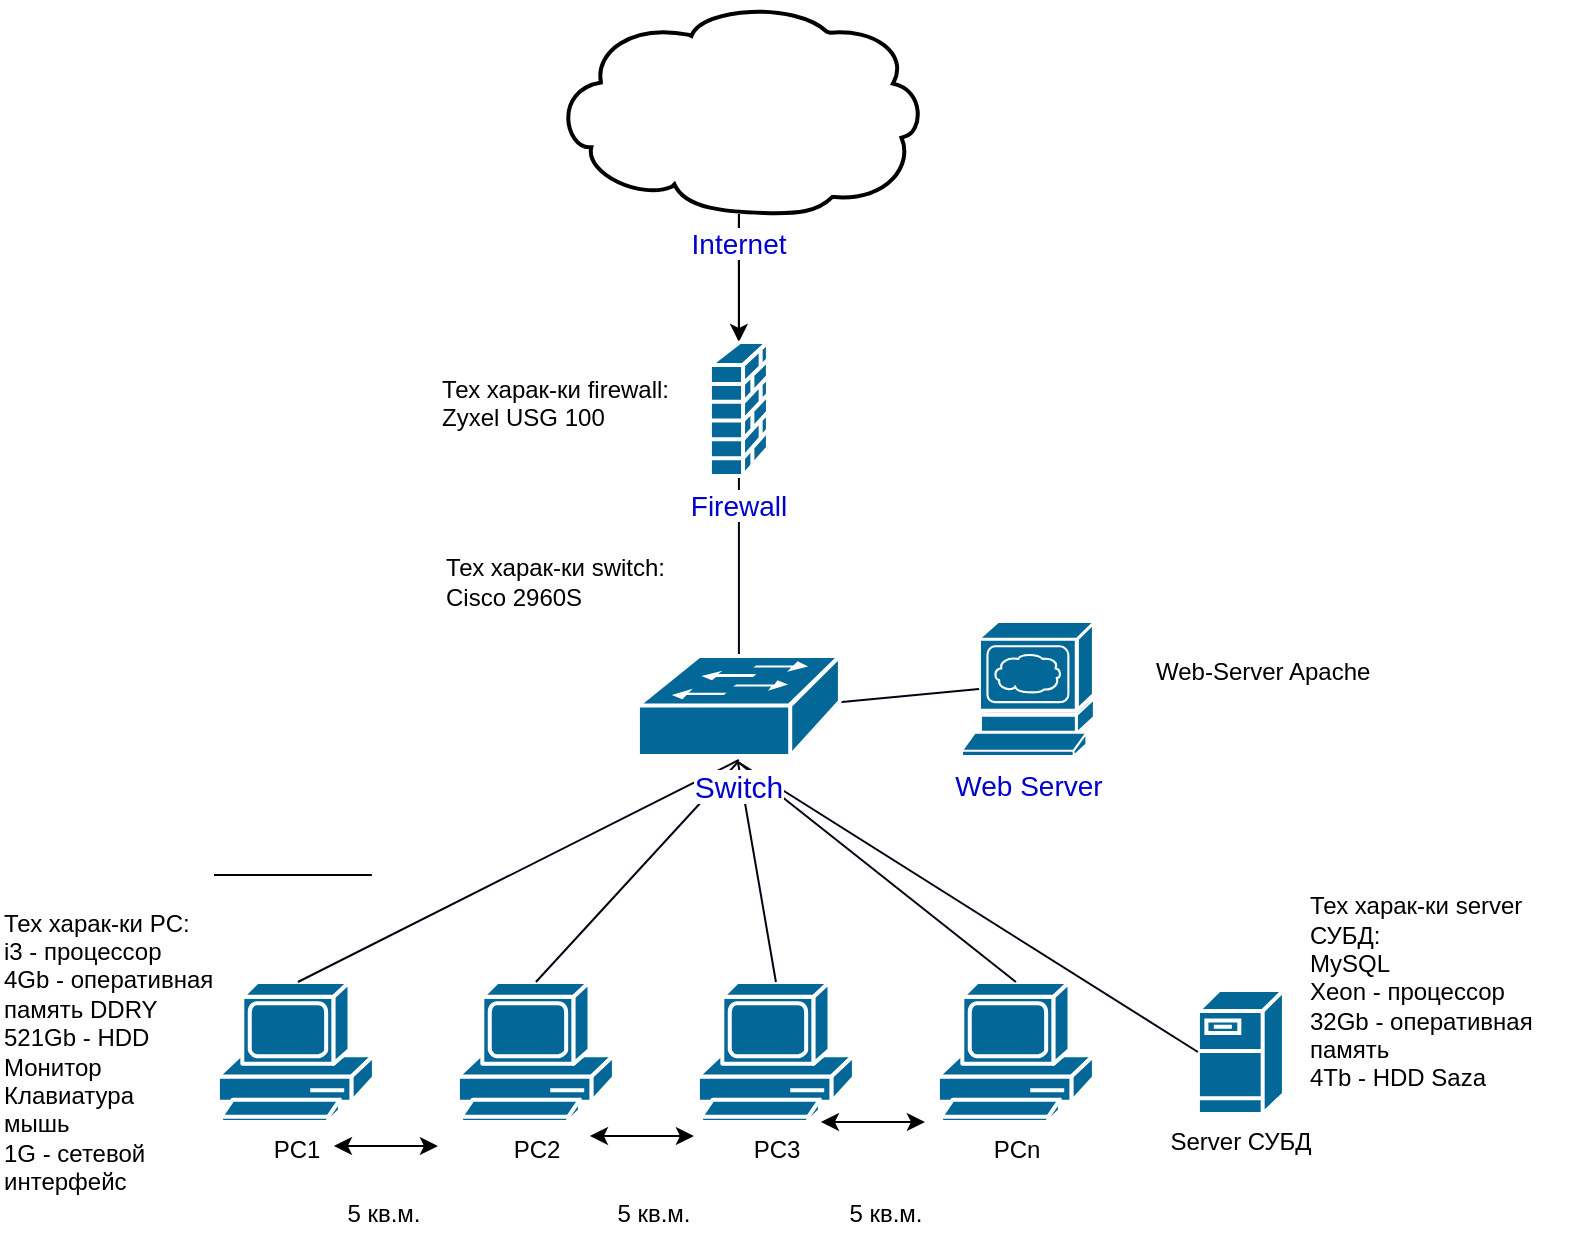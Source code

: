 <mxfile version="24.0.0" type="device">
  <diagram name="Страница — 1" id="ma9jhfZ0Xb6RExBvwSMY">
    <mxGraphModel dx="1477" dy="814" grid="0" gridSize="10" guides="1" tooltips="1" connect="1" arrows="1" fold="1" page="1" pageScale="1" pageWidth="827" pageHeight="1169" math="0" shadow="0">
      <root>
        <mxCell id="0" />
        <mxCell id="1" parent="0" />
        <mxCell id="TTlT76z5eUtwWZcc2Pny-13" value="" style="endArrow=none;html=1;rounded=0;exitX=0.5;exitY=0;exitDx=0;exitDy=0;exitPerimeter=0;strokeColor=#020312;" parent="1" target="TTlT76z5eUtwWZcc2Pny-16" edge="1">
          <mxGeometry width="50" height="50" relative="1" as="geometry">
            <mxPoint x="393.46" y="636" as="sourcePoint" />
            <mxPoint x="462.96" y="666" as="targetPoint" />
          </mxGeometry>
        </mxCell>
        <mxCell id="TTlT76z5eUtwWZcc2Pny-2" value="PC1" style="shape=mxgraph.cisco.computers_and_peripherals.pc;sketch=0;html=1;pointerEvents=1;dashed=0;fillColor=#036897;strokeColor=#ffffff;strokeWidth=2;verticalLabelPosition=bottom;verticalAlign=top;align=center;outlineConnect=0;" parent="1" vertex="1">
          <mxGeometry x="132.96" y="796" width="78" height="70" as="geometry" />
        </mxCell>
        <mxCell id="TTlT76z5eUtwWZcc2Pny-3" value="PC2" style="shape=mxgraph.cisco.computers_and_peripherals.pc;sketch=0;html=1;pointerEvents=1;dashed=0;fillColor=#036897;strokeColor=#ffffff;strokeWidth=2;verticalLabelPosition=bottom;verticalAlign=top;align=center;outlineConnect=0;" parent="1" vertex="1">
          <mxGeometry x="252.96" y="796" width="78" height="70" as="geometry" />
        </mxCell>
        <mxCell id="TTlT76z5eUtwWZcc2Pny-4" value="PC3" style="shape=mxgraph.cisco.computers_and_peripherals.pc;sketch=0;html=1;pointerEvents=1;dashed=0;fillColor=#036897;strokeColor=#ffffff;strokeWidth=2;verticalLabelPosition=bottom;verticalAlign=top;align=center;outlineConnect=0;" parent="1" vertex="1">
          <mxGeometry x="372.96" y="796" width="78" height="70" as="geometry" />
        </mxCell>
        <mxCell id="TTlT76z5eUtwWZcc2Pny-5" value="PCn" style="shape=mxgraph.cisco.computers_and_peripherals.pc;sketch=0;html=1;pointerEvents=1;dashed=0;fillColor=#036897;strokeColor=#ffffff;strokeWidth=2;verticalLabelPosition=bottom;verticalAlign=top;align=center;outlineConnect=0;" parent="1" vertex="1">
          <mxGeometry x="492.96" y="796" width="78" height="70" as="geometry" />
        </mxCell>
        <mxCell id="TTlT76z5eUtwWZcc2Pny-7" value="Server СУБД" style="shape=mxgraph.cisco.servers.fileserver;sketch=0;html=1;pointerEvents=1;dashed=0;fillColor=#036897;strokeColor=#ffffff;strokeWidth=2;verticalLabelPosition=bottom;verticalAlign=top;align=center;outlineConnect=0;" parent="1" vertex="1">
          <mxGeometry x="622.96" y="800" width="43" height="62" as="geometry" />
        </mxCell>
        <mxCell id="TTlT76z5eUtwWZcc2Pny-8" value="" style="endArrow=none;html=1;rounded=0;entryX=0.5;entryY=0.98;entryDx=0;entryDy=0;entryPerimeter=0;strokeColor=#020312;" parent="1" edge="1">
          <mxGeometry width="50" height="50" relative="1" as="geometry">
            <mxPoint x="172.96" y="796" as="sourcePoint" />
            <mxPoint x="393.46" y="685" as="targetPoint" />
          </mxGeometry>
        </mxCell>
        <mxCell id="TTlT76z5eUtwWZcc2Pny-9" value="" style="endArrow=none;html=1;rounded=0;exitX=0.5;exitY=0;exitDx=0;exitDy=0;exitPerimeter=0;strokeColor=#020312;" parent="1" source="TTlT76z5eUtwWZcc2Pny-3" edge="1">
          <mxGeometry width="50" height="50" relative="1" as="geometry">
            <mxPoint x="182.96" y="806" as="sourcePoint" />
            <mxPoint x="392.96" y="686" as="targetPoint" />
          </mxGeometry>
        </mxCell>
        <mxCell id="TTlT76z5eUtwWZcc2Pny-10" value="" style="endArrow=none;html=1;rounded=0;exitX=0.5;exitY=0;exitDx=0;exitDy=0;exitPerimeter=0;strokeColor=#020312;" parent="1" source="TTlT76z5eUtwWZcc2Pny-4" edge="1">
          <mxGeometry width="50" height="50" relative="1" as="geometry">
            <mxPoint x="301.96" y="806" as="sourcePoint" />
            <mxPoint x="392.96" y="686" as="targetPoint" />
          </mxGeometry>
        </mxCell>
        <mxCell id="TTlT76z5eUtwWZcc2Pny-11" value="" style="endArrow=none;html=1;rounded=0;exitX=0.5;exitY=0;exitDx=0;exitDy=0;exitPerimeter=0;strokeColor=#020312;" parent="1" source="TTlT76z5eUtwWZcc2Pny-5" edge="1">
          <mxGeometry width="50" height="50" relative="1" as="geometry">
            <mxPoint x="421.96" y="806" as="sourcePoint" />
            <mxPoint x="392.96" y="686" as="targetPoint" />
          </mxGeometry>
        </mxCell>
        <mxCell id="TTlT76z5eUtwWZcc2Pny-12" value="" style="endArrow=none;html=1;rounded=0;exitX=0;exitY=0.5;exitDx=0;exitDy=0;exitPerimeter=0;strokeColor=#020312;" parent="1" source="TTlT76z5eUtwWZcc2Pny-7" edge="1">
          <mxGeometry width="50" height="50" relative="1" as="geometry">
            <mxPoint x="541.96" y="806" as="sourcePoint" />
            <mxPoint x="392.96" y="686" as="targetPoint" />
          </mxGeometry>
        </mxCell>
        <mxCell id="TTlT76z5eUtwWZcc2Pny-15" value="&lt;font color=&quot;#0000cc&quot; style=&quot;font-size: 14px; background-color: rgb(255, 255, 255);&quot;&gt;Web Server&lt;/font&gt;" style="shape=mxgraph.cisco.servers.www_server;sketch=0;html=1;pointerEvents=1;dashed=0;fillColor=#036897;strokeColor=#ffffff;strokeWidth=2;verticalLabelPosition=bottom;verticalAlign=top;align=center;outlineConnect=0;" parent="1" vertex="1">
          <mxGeometry x="504.96" y="616" width="66" height="67" as="geometry" />
        </mxCell>
        <mxCell id="TTlT76z5eUtwWZcc2Pny-30" value="" style="edgeStyle=orthogonalEdgeStyle;rounded=0;orthogonalLoop=1;jettySize=auto;html=1;" parent="1" source="TTlT76z5eUtwWZcc2Pny-16" target="TTlT76z5eUtwWZcc2Pny-24" edge="1">
          <mxGeometry relative="1" as="geometry" />
        </mxCell>
        <mxCell id="TTlT76z5eUtwWZcc2Pny-16" value="&lt;div&gt;&lt;font style=&quot;background-color: rgb(255, 255, 255); font-size: 14px;&quot; color=&quot;#0000cc&quot;&gt;Internet&lt;/font&gt;&lt;br&gt;&lt;/div&gt;" style="shape=mxgraph.cisco.storage.cloud;sketch=0;html=1;pointerEvents=1;dashed=0;strokeWidth=2;verticalLabelPosition=bottom;verticalAlign=top;align=center;outlineConnect=0;" parent="1" vertex="1">
          <mxGeometry x="300.46" y="306" width="186" height="106" as="geometry" />
        </mxCell>
        <mxCell id="TTlT76z5eUtwWZcc2Pny-20" value="" style="endArrow=none;html=1;rounded=0;entryX=1;entryY=0.5;entryDx=0;entryDy=0;entryPerimeter=0;exitX=0.13;exitY=0.5;exitDx=0;exitDy=0;exitPerimeter=0;strokeColor=#020312;" parent="1" source="TTlT76z5eUtwWZcc2Pny-15" edge="1">
          <mxGeometry width="50" height="50" relative="1" as="geometry">
            <mxPoint x="412.96" y="716" as="sourcePoint" />
            <mxPoint x="407.96" y="659.5" as="targetPoint" />
          </mxGeometry>
        </mxCell>
        <mxCell id="TTlT76z5eUtwWZcc2Pny-22" value="&lt;font color=&quot;#0000cc&quot; style=&quot;font-size: 15px; background-color: rgb(255, 255, 255);&quot;&gt;Switch&lt;/font&gt;" style="shape=mxgraph.cisco.switches.workgroup_switch;sketch=0;html=1;pointerEvents=1;dashed=0;fillColor=#036897;strokeColor=#ffffff;strokeWidth=2;verticalLabelPosition=bottom;verticalAlign=top;align=center;outlineConnect=0;" parent="1" vertex="1">
          <mxGeometry x="342.96" y="633" width="101" height="50" as="geometry" />
        </mxCell>
        <mxCell id="TTlT76z5eUtwWZcc2Pny-24" value="&lt;font style=&quot;background-color: rgb(255, 255, 255); font-size: 14px;&quot; color=&quot;#0000cc&quot;&gt;Firewall&lt;/font&gt;" style="shape=mxgraph.cisco.security.firewall;sketch=0;html=1;pointerEvents=1;dashed=0;fillColor=#036897;strokeColor=#ffffff;strokeWidth=2;verticalLabelPosition=bottom;verticalAlign=top;align=center;outlineConnect=0;" parent="1" vertex="1">
          <mxGeometry x="378.96" y="476" width="29" height="67" as="geometry" />
        </mxCell>
        <mxCell id="TTlT76z5eUtwWZcc2Pny-44" value="" style="shape=image;verticalLabelPosition=bottom;labelBackgroundColor=default;verticalAlign=top;aspect=fixed;imageAspect=0;image=https://cdn5.vectorstock.com/i/1000x1000/03/09/curtains-icon-on-white-background-vector-25140309.jpg;clipPath=inset(7.33% 0.36% 17% 0%);" parent="1" vertex="1">
          <mxGeometry x="123.0" y="654.04" width="111" height="90.964" as="geometry" />
        </mxCell>
        <mxCell id="TTlT76z5eUtwWZcc2Pny-45" value="" style="endArrow=none;html=1;rounded=0;entryX=0.842;entryY=0.984;entryDx=0;entryDy=0;entryPerimeter=0;exitX=0.131;exitY=0.984;exitDx=0;exitDy=0;exitPerimeter=0;" parent="1" edge="1">
          <mxGeometry width="50" height="50" relative="1" as="geometry">
            <mxPoint x="131.001" y="742.508" as="sourcePoint" />
            <mxPoint x="209.922" y="742.508" as="targetPoint" />
          </mxGeometry>
        </mxCell>
        <mxCell id="TTlT76z5eUtwWZcc2Pny-47" value="" style="endArrow=classic;startArrow=classic;html=1;rounded=0;" parent="1" edge="1">
          <mxGeometry width="50" height="50" relative="1" as="geometry">
            <mxPoint x="190.96" y="878" as="sourcePoint" />
            <mxPoint x="242.96" y="878" as="targetPoint" />
          </mxGeometry>
        </mxCell>
        <mxCell id="TTlT76z5eUtwWZcc2Pny-48" value="5 кв.м." style="text;html=1;align=center;verticalAlign=middle;whiteSpace=wrap;rounded=0;" parent="1" vertex="1">
          <mxGeometry x="185.96" y="897" width="60" height="30" as="geometry" />
        </mxCell>
        <mxCell id="TTlT76z5eUtwWZcc2Pny-49" value="" style="endArrow=classic;startArrow=classic;html=1;rounded=0;" parent="1" edge="1">
          <mxGeometry width="50" height="50" relative="1" as="geometry">
            <mxPoint x="318.96" y="873" as="sourcePoint" />
            <mxPoint x="370.96" y="873" as="targetPoint" />
          </mxGeometry>
        </mxCell>
        <mxCell id="TTlT76z5eUtwWZcc2Pny-50" value="" style="endArrow=classic;startArrow=classic;html=1;rounded=0;" parent="1" edge="1">
          <mxGeometry width="50" height="50" relative="1" as="geometry">
            <mxPoint x="434.46" y="866" as="sourcePoint" />
            <mxPoint x="486.46" y="866" as="targetPoint" />
          </mxGeometry>
        </mxCell>
        <mxCell id="TTlT76z5eUtwWZcc2Pny-51" value="5 кв.м." style="text;html=1;align=center;verticalAlign=middle;whiteSpace=wrap;rounded=0;" parent="1" vertex="1">
          <mxGeometry x="320.96" y="897" width="60" height="30" as="geometry" />
        </mxCell>
        <mxCell id="TTlT76z5eUtwWZcc2Pny-52" value="5 кв.м." style="text;html=1;align=center;verticalAlign=middle;whiteSpace=wrap;rounded=0;" parent="1" vertex="1">
          <mxGeometry x="436.96" y="897" width="60" height="30" as="geometry" />
        </mxCell>
        <mxCell id="FKujKfzj2SyRf4ZBYSIf-1" value="Тех харак-ки PC:&lt;div&gt;i3 - процессор&lt;/div&gt;&lt;div&gt;4Gb - оперативная память DDRY&lt;/div&gt;&lt;div&gt;521Gb - HDD&lt;/div&gt;&lt;div&gt;Монитор&lt;/div&gt;&lt;div&gt;Клавиатура&lt;/div&gt;&lt;div&gt;мышь&lt;/div&gt;&lt;div&gt;1G - сетевой интерфейс&lt;/div&gt;" style="text;html=1;align=left;verticalAlign=middle;whiteSpace=wrap;rounded=0;" vertex="1" parent="1">
          <mxGeometry x="24" y="759" width="134" height="144" as="geometry" />
        </mxCell>
        <mxCell id="FKujKfzj2SyRf4ZBYSIf-2" value="Тех харак-ки server СУБД:&lt;div&gt;MySQL&lt;br&gt;&lt;div&gt;Xeon - процессор&lt;/div&gt;&lt;div&gt;32Gb - оперативная память&lt;/div&gt;&lt;div&gt;4Tb - HDD Saza&lt;/div&gt;&lt;/div&gt;" style="text;html=1;align=left;verticalAlign=middle;whiteSpace=wrap;rounded=0;" vertex="1" parent="1">
          <mxGeometry x="677" y="745" width="135" height="111" as="geometry" />
        </mxCell>
        <mxCell id="FKujKfzj2SyRf4ZBYSIf-3" value="Тех харак-ки switch:&lt;div&gt;Cisco 2960S&lt;/div&gt;" style="text;html=1;align=left;verticalAlign=middle;whiteSpace=wrap;rounded=0;" vertex="1" parent="1">
          <mxGeometry x="245" y="571" width="133.96" height="49" as="geometry" />
        </mxCell>
        <mxCell id="FKujKfzj2SyRf4ZBYSIf-4" value="Тех харак-ки firewall:&lt;div&gt;Zyxel USG 100&lt;/div&gt;&lt;div&gt;&lt;br&gt;&lt;/div&gt;" style="text;html=1;align=left;verticalAlign=middle;whiteSpace=wrap;rounded=0;" vertex="1" parent="1">
          <mxGeometry x="243.0" y="489" width="133.96" height="49" as="geometry" />
        </mxCell>
        <mxCell id="FKujKfzj2SyRf4ZBYSIf-5" value="Web-Server Apache" style="text;html=1;align=left;verticalAlign=middle;whiteSpace=wrap;rounded=0;" vertex="1" parent="1">
          <mxGeometry x="600" y="616" width="133.96" height="49" as="geometry" />
        </mxCell>
      </root>
    </mxGraphModel>
  </diagram>
</mxfile>
